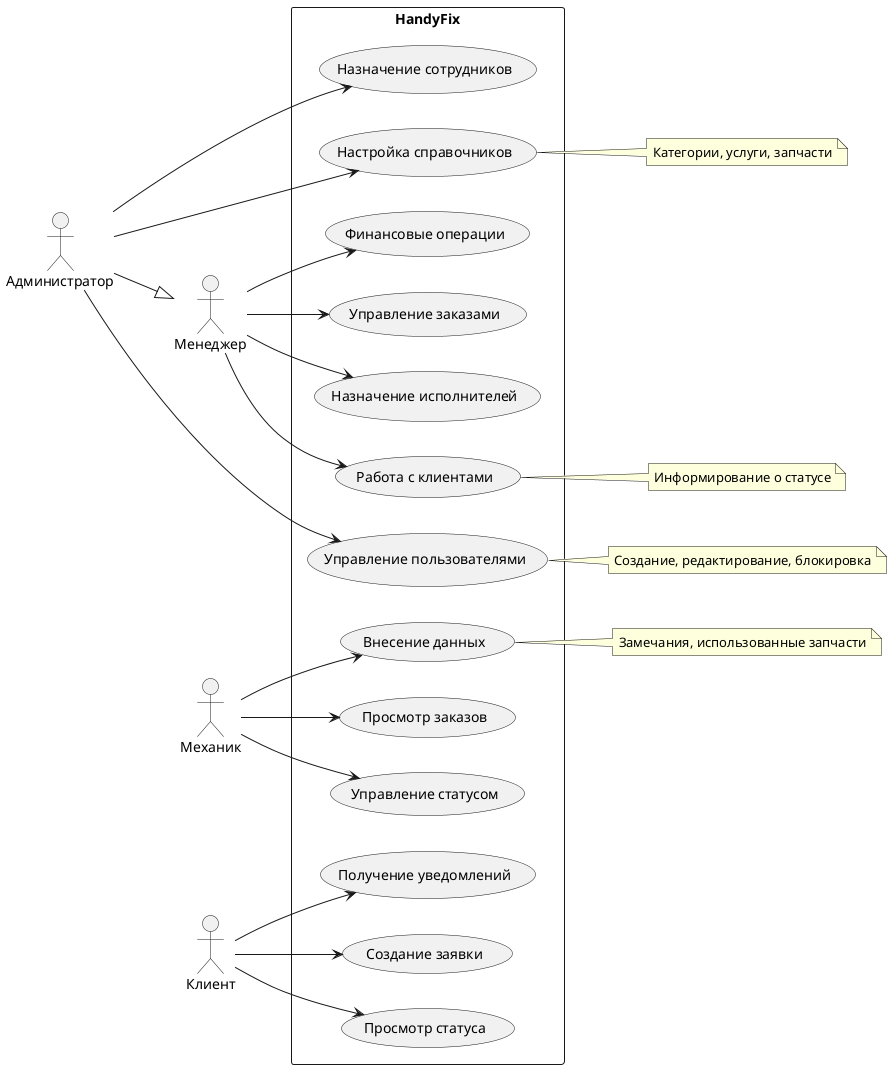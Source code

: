 @startuml UseCase_HandyFix
left to right direction
skinparam packageStyle rectangle

actor "Менеджер" as manager
actor "Администратор" as admin
actor "Механик" as mechanic
actor "Клиент" as client

rectangle "HandyFix" {
	usecase "Управление пользователями" as UC1
	usecase "Назначение сотрудников" as UC2
	usecase "Настройка справочников" as UC4
	usecase "Управление заказами" as UC5
	usecase "Назначение исполнителей" as UC6
	usecase "Работа с клиентами" as UC7
	usecase "Финансовые операции" as UC8
	usecase "Просмотр заказов" as UC9
	usecase "Управление статусом" as UC10
	usecase "Внесение данных" as UC11
	usecase "Создание заявки" as UC12
	usecase "Просмотр статуса" as UC13
	usecase "Получение уведомлений" as UC14
}

admin --|> manager

' Администратор
admin --> UC1
admin --> UC2
admin --> UC4

' Менеджер
manager --> UC5
manager --> UC6
manager --> UC7
manager --> UC8

' Механик
mechanic --> UC9
mechanic --> UC10
mechanic --> UC11

' Клиент
client --> UC12
client --> UC13
client --> UC14

note right of UC1 : Создание, редактирование, блокировка
note right of UC4 : Категории, услуги, запчасти
note right of UC7 : Информирование о статусе
note right of UC11 : Замечания, использованные запчасти

@enduml